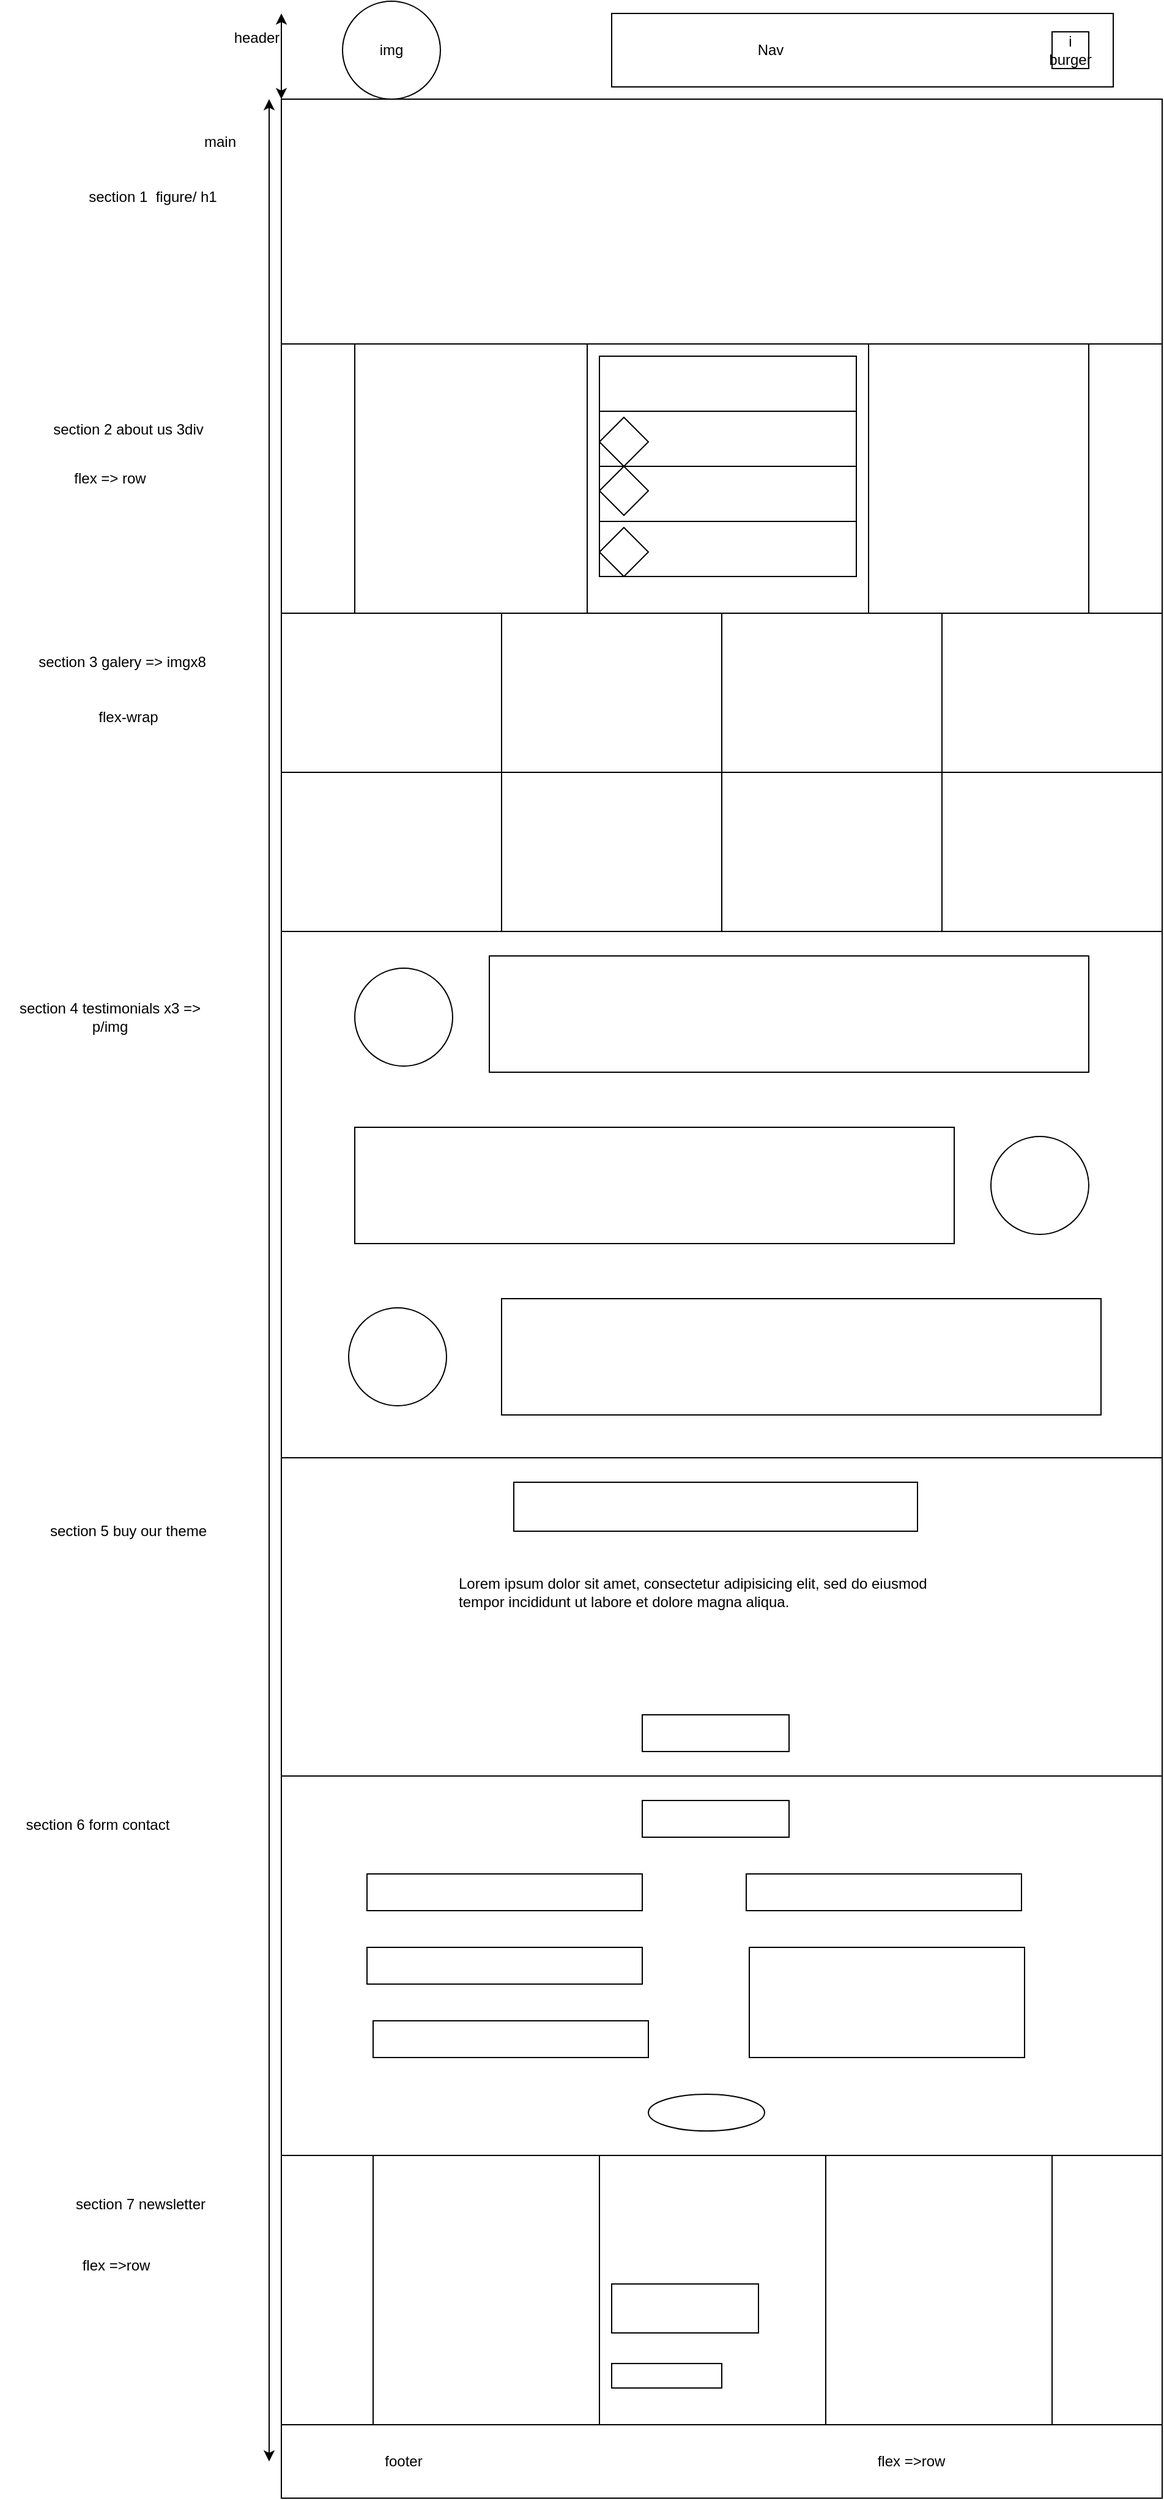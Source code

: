 <mxfile version="14.4.2" type="github">
  <diagram id="HpIUJ1Cj3pG0hHr_lTDw" name="Page-1">
    <mxGraphModel dx="2177" dy="804" grid="1" gridSize="10" guides="1" tooltips="1" connect="1" arrows="1" fold="1" page="1" pageScale="1" pageWidth="827" pageHeight="1169" math="0" shadow="0">
      <root>
        <mxCell id="0" />
        <mxCell id="1" parent="0" />
        <mxCell id="DkoMGTS4_m8foARR51V6-1" value="" style="rounded=0;whiteSpace=wrap;html=1;" vertex="1" parent="1">
          <mxGeometry x="320" y="10" width="410" height="60" as="geometry" />
        </mxCell>
        <mxCell id="DkoMGTS4_m8foARR51V6-2" value="Nav" style="text;html=1;strokeColor=none;fillColor=none;align=center;verticalAlign=middle;whiteSpace=wrap;rounded=0;" vertex="1" parent="1">
          <mxGeometry x="400" y="30" width="100" height="20" as="geometry" />
        </mxCell>
        <mxCell id="DkoMGTS4_m8foARR51V6-4" value="img" style="ellipse;whiteSpace=wrap;html=1;aspect=fixed;" vertex="1" parent="1">
          <mxGeometry x="100" width="80" height="80" as="geometry" />
        </mxCell>
        <mxCell id="DkoMGTS4_m8foARR51V6-5" value="" style="rounded=0;whiteSpace=wrap;html=1;" vertex="1" parent="1">
          <mxGeometry x="50" y="80" width="720" height="200" as="geometry" />
        </mxCell>
        <mxCell id="DkoMGTS4_m8foARR51V6-6" value="section 1&amp;nbsp; figure/ h1" style="text;html=1;strokeColor=none;fillColor=none;align=center;verticalAlign=middle;whiteSpace=wrap;rounded=0;" vertex="1" parent="1">
          <mxGeometry x="-140" y="150" width="170" height="20" as="geometry" />
        </mxCell>
        <mxCell id="DkoMGTS4_m8foARR51V6-7" value="" style="rounded=0;whiteSpace=wrap;html=1;" vertex="1" parent="1">
          <mxGeometry x="50" y="280" width="720" height="220" as="geometry" />
        </mxCell>
        <mxCell id="DkoMGTS4_m8foARR51V6-8" value="" style="rounded=0;whiteSpace=wrap;html=1;" vertex="1" parent="1">
          <mxGeometry x="50" y="500" width="720" height="260" as="geometry" />
        </mxCell>
        <mxCell id="DkoMGTS4_m8foARR51V6-9" value="section 3 galery =&amp;gt; imgx8" style="text;html=1;strokeColor=none;fillColor=none;align=center;verticalAlign=middle;whiteSpace=wrap;rounded=0;" vertex="1" parent="1">
          <mxGeometry x="-160" y="530" width="160" height="20" as="geometry" />
        </mxCell>
        <mxCell id="DkoMGTS4_m8foARR51V6-10" value="section 2 about us 3div" style="text;html=1;strokeColor=none;fillColor=none;align=center;verticalAlign=middle;whiteSpace=wrap;rounded=0;" vertex="1" parent="1">
          <mxGeometry x="-180" y="340" width="210" height="20" as="geometry" />
        </mxCell>
        <mxCell id="DkoMGTS4_m8foARR51V6-11" value="" style="rounded=0;whiteSpace=wrap;html=1;" vertex="1" parent="1">
          <mxGeometry x="50" y="760" width="720" height="430" as="geometry" />
        </mxCell>
        <mxCell id="DkoMGTS4_m8foARR51V6-12" value="section 4 testimonials x3 =&amp;gt; p/img" style="text;html=1;strokeColor=none;fillColor=none;align=center;verticalAlign=middle;whiteSpace=wrap;rounded=0;" vertex="1" parent="1">
          <mxGeometry x="-180" y="820" width="180" height="20" as="geometry" />
        </mxCell>
        <mxCell id="DkoMGTS4_m8foARR51V6-13" value="" style="rounded=0;whiteSpace=wrap;html=1;" vertex="1" parent="1">
          <mxGeometry x="50" y="1190" width="720" height="260" as="geometry" />
        </mxCell>
        <mxCell id="DkoMGTS4_m8foARR51V6-14" value="&lt;div&gt;section 5 buy our theme&lt;/div&gt;" style="text;html=1;strokeColor=none;fillColor=none;align=center;verticalAlign=middle;whiteSpace=wrap;rounded=0;" vertex="1" parent="1">
          <mxGeometry x="-150" y="1240" width="150" height="20" as="geometry" />
        </mxCell>
        <mxCell id="DkoMGTS4_m8foARR51V6-15" value="" style="rounded=0;whiteSpace=wrap;html=1;" vertex="1" parent="1">
          <mxGeometry x="50" y="1450" width="720" height="310" as="geometry" />
        </mxCell>
        <mxCell id="DkoMGTS4_m8foARR51V6-16" value="section 6 form contact" style="text;html=1;strokeColor=none;fillColor=none;align=center;verticalAlign=middle;whiteSpace=wrap;rounded=0;" vertex="1" parent="1">
          <mxGeometry x="-180" y="1480" width="160" height="20" as="geometry" />
        </mxCell>
        <mxCell id="DkoMGTS4_m8foARR51V6-17" value="" style="rounded=0;whiteSpace=wrap;html=1;" vertex="1" parent="1">
          <mxGeometry x="50" y="1760" width="720" height="220" as="geometry" />
        </mxCell>
        <mxCell id="DkoMGTS4_m8foARR51V6-18" value="section 7 newsletter" style="text;html=1;strokeColor=none;fillColor=none;align=center;verticalAlign=middle;whiteSpace=wrap;rounded=0;" vertex="1" parent="1">
          <mxGeometry x="-130" y="1790" width="130" height="20" as="geometry" />
        </mxCell>
        <mxCell id="DkoMGTS4_m8foARR51V6-88" value="" style="edgeStyle=orthogonalEdgeStyle;rounded=0;orthogonalLoop=1;jettySize=auto;html=1;" edge="1" parent="1" source="DkoMGTS4_m8foARR51V6-19" target="DkoMGTS4_m8foARR51V6-86">
          <mxGeometry relative="1" as="geometry" />
        </mxCell>
        <mxCell id="DkoMGTS4_m8foARR51V6-19" value="" style="rounded=0;whiteSpace=wrap;html=1;" vertex="1" parent="1">
          <mxGeometry x="50" y="1980" width="720" height="60" as="geometry" />
        </mxCell>
        <mxCell id="DkoMGTS4_m8foARR51V6-20" value="footer " style="text;html=1;strokeColor=none;fillColor=none;align=center;verticalAlign=middle;whiteSpace=wrap;rounded=0;" vertex="1" parent="1">
          <mxGeometry x="75" y="2000" width="150" height="20" as="geometry" />
        </mxCell>
        <mxCell id="DkoMGTS4_m8foARR51V6-21" value="header" style="text;html=1;strokeColor=none;fillColor=none;align=center;verticalAlign=middle;whiteSpace=wrap;rounded=0;" vertex="1" parent="1">
          <mxGeometry x="10" y="20" width="40" height="20" as="geometry" />
        </mxCell>
        <mxCell id="DkoMGTS4_m8foARR51V6-23" value="" style="endArrow=classic;startArrow=classic;html=1;exitX=0;exitY=0;exitDx=0;exitDy=0;" edge="1" parent="1" source="DkoMGTS4_m8foARR51V6-5">
          <mxGeometry width="50" height="50" relative="1" as="geometry">
            <mxPoint x="390" y="240" as="sourcePoint" />
            <mxPoint x="50" y="10" as="targetPoint" />
          </mxGeometry>
        </mxCell>
        <mxCell id="DkoMGTS4_m8foARR51V6-24" value="" style="endArrow=classic;startArrow=classic;html=1;" edge="1" parent="1">
          <mxGeometry width="50" height="50" relative="1" as="geometry">
            <mxPoint x="40" y="2010" as="sourcePoint" />
            <mxPoint x="40" y="80" as="targetPoint" />
          </mxGeometry>
        </mxCell>
        <mxCell id="DkoMGTS4_m8foARR51V6-27" value="main" style="text;html=1;strokeColor=none;fillColor=none;align=center;verticalAlign=middle;whiteSpace=wrap;rounded=0;" vertex="1" parent="1">
          <mxGeometry x="-20" y="100" width="40" height="30" as="geometry" />
        </mxCell>
        <mxCell id="DkoMGTS4_m8foARR51V6-28" value="i&lt;br&gt;burger" style="whiteSpace=wrap;html=1;aspect=fixed;" vertex="1" parent="1">
          <mxGeometry x="680" y="25" width="30" height="30" as="geometry" />
        </mxCell>
        <mxCell id="DkoMGTS4_m8foARR51V6-29" value="&lt;div&gt;flex-wrap&lt;/div&gt;" style="text;html=1;strokeColor=none;fillColor=none;align=center;verticalAlign=middle;whiteSpace=wrap;rounded=0;" vertex="1" parent="1">
          <mxGeometry x="-145" y="575" width="140" height="20" as="geometry" />
        </mxCell>
        <mxCell id="DkoMGTS4_m8foARR51V6-30" value="flex =&amp;gt; row" style="text;html=1;strokeColor=none;fillColor=none;align=center;verticalAlign=middle;whiteSpace=wrap;rounded=0;" vertex="1" parent="1">
          <mxGeometry x="-140" y="380" width="100" height="20" as="geometry" />
        </mxCell>
        <mxCell id="DkoMGTS4_m8foARR51V6-32" value="flex =&amp;gt;row" style="text;html=1;strokeColor=none;fillColor=none;align=center;verticalAlign=middle;whiteSpace=wrap;rounded=0;" vertex="1" parent="1">
          <mxGeometry x="-170" y="1840" width="170" height="20" as="geometry" />
        </mxCell>
        <mxCell id="DkoMGTS4_m8foARR51V6-33" value="flex =&amp;gt;row" style="text;html=1;strokeColor=none;fillColor=none;align=center;verticalAlign=middle;whiteSpace=wrap;rounded=0;" vertex="1" parent="1">
          <mxGeometry x="480" y="2000" width="170" height="20" as="geometry" />
        </mxCell>
        <mxCell id="DkoMGTS4_m8foARR51V6-38" value="" style="rounded=0;whiteSpace=wrap;html=1;" vertex="1" parent="1">
          <mxGeometry x="300" y="280" width="230" height="220" as="geometry" />
        </mxCell>
        <mxCell id="DkoMGTS4_m8foARR51V6-40" value="" style="rounded=0;whiteSpace=wrap;html=1;" vertex="1" parent="1">
          <mxGeometry x="110" y="280" width="190" height="220" as="geometry" />
        </mxCell>
        <mxCell id="DkoMGTS4_m8foARR51V6-41" value="" style="rounded=0;whiteSpace=wrap;html=1;" vertex="1" parent="1">
          <mxGeometry x="530" y="280" width="180" height="220" as="geometry" />
        </mxCell>
        <mxCell id="DkoMGTS4_m8foARR51V6-42" value="" style="rounded=0;whiteSpace=wrap;html=1;" vertex="1" parent="1">
          <mxGeometry x="310" y="290" width="210" height="180" as="geometry" />
        </mxCell>
        <mxCell id="DkoMGTS4_m8foARR51V6-44" value="" style="endArrow=none;html=1;entryX=1;entryY=0.25;entryDx=0;entryDy=0;exitX=0;exitY=0.25;exitDx=0;exitDy=0;" edge="1" parent="1" source="DkoMGTS4_m8foARR51V6-42" target="DkoMGTS4_m8foARR51V6-42">
          <mxGeometry width="50" height="50" relative="1" as="geometry">
            <mxPoint x="390" y="440" as="sourcePoint" />
            <mxPoint x="440" y="390" as="targetPoint" />
          </mxGeometry>
        </mxCell>
        <mxCell id="DkoMGTS4_m8foARR51V6-45" value="" style="endArrow=none;html=1;entryX=1;entryY=0.5;entryDx=0;entryDy=0;exitX=0;exitY=0.5;exitDx=0;exitDy=0;" edge="1" parent="1" source="DkoMGTS4_m8foARR51V6-42" target="DkoMGTS4_m8foARR51V6-42">
          <mxGeometry width="50" height="50" relative="1" as="geometry">
            <mxPoint x="390" y="440" as="sourcePoint" />
            <mxPoint x="440" y="390" as="targetPoint" />
          </mxGeometry>
        </mxCell>
        <mxCell id="DkoMGTS4_m8foARR51V6-46" value="" style="endArrow=none;html=1;exitX=0;exitY=0.75;exitDx=0;exitDy=0;entryX=1;entryY=0.75;entryDx=0;entryDy=0;" edge="1" parent="1" source="DkoMGTS4_m8foARR51V6-42" target="DkoMGTS4_m8foARR51V6-42">
          <mxGeometry width="50" height="50" relative="1" as="geometry">
            <mxPoint x="390" y="440" as="sourcePoint" />
            <mxPoint x="440" y="390" as="targetPoint" />
          </mxGeometry>
        </mxCell>
        <mxCell id="DkoMGTS4_m8foARR51V6-47" value="" style="rhombus;whiteSpace=wrap;html=1;" vertex="1" parent="1">
          <mxGeometry x="310" y="340" width="40" height="40" as="geometry" />
        </mxCell>
        <mxCell id="DkoMGTS4_m8foARR51V6-48" value="" style="rhombus;whiteSpace=wrap;html=1;" vertex="1" parent="1">
          <mxGeometry x="310" y="380" width="40" height="40" as="geometry" />
        </mxCell>
        <mxCell id="DkoMGTS4_m8foARR51V6-49" value="" style="rhombus;whiteSpace=wrap;html=1;" vertex="1" parent="1">
          <mxGeometry x="310" y="430" width="40" height="40" as="geometry" />
        </mxCell>
        <mxCell id="DkoMGTS4_m8foARR51V6-54" value="" style="rounded=0;whiteSpace=wrap;html=1;" vertex="1" parent="1">
          <mxGeometry x="50" y="500" width="180" height="130" as="geometry" />
        </mxCell>
        <mxCell id="DkoMGTS4_m8foARR51V6-55" value="" style="rounded=0;whiteSpace=wrap;html=1;" vertex="1" parent="1">
          <mxGeometry x="230" y="500" width="180" height="130" as="geometry" />
        </mxCell>
        <mxCell id="DkoMGTS4_m8foARR51V6-56" value="" style="rounded=0;whiteSpace=wrap;html=1;" vertex="1" parent="1">
          <mxGeometry x="410" y="500" width="180" height="130" as="geometry" />
        </mxCell>
        <mxCell id="DkoMGTS4_m8foARR51V6-57" value="" style="rounded=0;whiteSpace=wrap;html=1;" vertex="1" parent="1">
          <mxGeometry x="590" y="500" width="180" height="130" as="geometry" />
        </mxCell>
        <mxCell id="DkoMGTS4_m8foARR51V6-58" value="" style="rounded=0;whiteSpace=wrap;html=1;" vertex="1" parent="1">
          <mxGeometry x="590" y="630" width="180" height="130" as="geometry" />
        </mxCell>
        <mxCell id="DkoMGTS4_m8foARR51V6-59" value="" style="rounded=0;whiteSpace=wrap;html=1;" vertex="1" parent="1">
          <mxGeometry x="410" y="630" width="180" height="130" as="geometry" />
        </mxCell>
        <mxCell id="DkoMGTS4_m8foARR51V6-60" value="" style="rounded=0;whiteSpace=wrap;html=1;" vertex="1" parent="1">
          <mxGeometry x="230" y="630" width="180" height="130" as="geometry" />
        </mxCell>
        <mxCell id="DkoMGTS4_m8foARR51V6-61" value="" style="rounded=0;whiteSpace=wrap;html=1;" vertex="1" parent="1">
          <mxGeometry x="50" y="630" width="180" height="130" as="geometry" />
        </mxCell>
        <mxCell id="DkoMGTS4_m8foARR51V6-62" value="" style="ellipse;whiteSpace=wrap;html=1;aspect=fixed;" vertex="1" parent="1">
          <mxGeometry x="110" y="790" width="80" height="80" as="geometry" />
        </mxCell>
        <mxCell id="DkoMGTS4_m8foARR51V6-63" value="" style="rounded=0;whiteSpace=wrap;html=1;" vertex="1" parent="1">
          <mxGeometry x="220" y="780" width="490" height="95" as="geometry" />
        </mxCell>
        <mxCell id="DkoMGTS4_m8foARR51V6-64" value="" style="rounded=0;whiteSpace=wrap;html=1;" vertex="1" parent="1">
          <mxGeometry x="110" y="920" width="490" height="95" as="geometry" />
        </mxCell>
        <mxCell id="DkoMGTS4_m8foARR51V6-65" value="" style="ellipse;whiteSpace=wrap;html=1;aspect=fixed;" vertex="1" parent="1">
          <mxGeometry x="630" y="927.5" width="80" height="80" as="geometry" />
        </mxCell>
        <mxCell id="DkoMGTS4_m8foARR51V6-66" value="" style="rounded=0;whiteSpace=wrap;html=1;" vertex="1" parent="1">
          <mxGeometry x="230" y="1060" width="490" height="95" as="geometry" />
        </mxCell>
        <mxCell id="DkoMGTS4_m8foARR51V6-67" value="" style="ellipse;whiteSpace=wrap;html=1;aspect=fixed;" vertex="1" parent="1">
          <mxGeometry x="105" y="1067.5" width="80" height="80" as="geometry" />
        </mxCell>
        <mxCell id="DkoMGTS4_m8foARR51V6-68" value="" style="rounded=0;whiteSpace=wrap;html=1;" vertex="1" parent="1">
          <mxGeometry x="240" y="1210" width="330" height="40" as="geometry" />
        </mxCell>
        <mxCell id="DkoMGTS4_m8foARR51V6-69" value="&lt;br&gt;&lt;p&gt;Lorem ipsum dolor sit amet, consectetur adipisicing elit, sed do eiusmod tempor incididunt ut labore et dolore magna aliqua.&lt;/p&gt;" style="text;html=1;strokeColor=none;fillColor=none;spacing=5;spacingTop=-20;whiteSpace=wrap;overflow=hidden;rounded=0;" vertex="1" parent="1">
          <mxGeometry x="190" y="1270" width="430" height="100" as="geometry" />
        </mxCell>
        <mxCell id="DkoMGTS4_m8foARR51V6-71" value="" style="rounded=0;whiteSpace=wrap;html=1;" vertex="1" parent="1">
          <mxGeometry x="345" y="1400" width="120" height="30" as="geometry" />
        </mxCell>
        <mxCell id="DkoMGTS4_m8foARR51V6-72" value="" style="rounded=0;whiteSpace=wrap;html=1;" vertex="1" parent="1">
          <mxGeometry x="345" y="1470" width="120" height="30" as="geometry" />
        </mxCell>
        <mxCell id="DkoMGTS4_m8foARR51V6-73" value="" style="rounded=0;whiteSpace=wrap;html=1;" vertex="1" parent="1">
          <mxGeometry x="120" y="1530" width="225" height="30" as="geometry" />
        </mxCell>
        <mxCell id="DkoMGTS4_m8foARR51V6-74" value="" style="rounded=0;whiteSpace=wrap;html=1;" vertex="1" parent="1">
          <mxGeometry x="120" y="1590" width="225" height="30" as="geometry" />
        </mxCell>
        <mxCell id="DkoMGTS4_m8foARR51V6-75" value="" style="rounded=0;whiteSpace=wrap;html=1;" vertex="1" parent="1">
          <mxGeometry x="125" y="1650" width="225" height="30" as="geometry" />
        </mxCell>
        <mxCell id="DkoMGTS4_m8foARR51V6-76" value="" style="rounded=0;whiteSpace=wrap;html=1;" vertex="1" parent="1">
          <mxGeometry x="430" y="1530" width="225" height="30" as="geometry" />
        </mxCell>
        <mxCell id="DkoMGTS4_m8foARR51V6-77" value="" style="rounded=0;whiteSpace=wrap;html=1;" vertex="1" parent="1">
          <mxGeometry x="432.5" y="1590" width="225" height="90" as="geometry" />
        </mxCell>
        <mxCell id="DkoMGTS4_m8foARR51V6-78" style="edgeStyle=orthogonalEdgeStyle;rounded=0;orthogonalLoop=1;jettySize=auto;html=1;exitX=0.5;exitY=1;exitDx=0;exitDy=0;" edge="1" parent="1" source="DkoMGTS4_m8foARR51V6-32" target="DkoMGTS4_m8foARR51V6-32">
          <mxGeometry relative="1" as="geometry" />
        </mxCell>
        <mxCell id="DkoMGTS4_m8foARR51V6-79" value="" style="ellipse;whiteSpace=wrap;html=1;" vertex="1" parent="1">
          <mxGeometry x="350" y="1710" width="95" height="30" as="geometry" />
        </mxCell>
        <mxCell id="DkoMGTS4_m8foARR51V6-80" value="" style="rounded=0;whiteSpace=wrap;html=1;" vertex="1" parent="1">
          <mxGeometry x="125" y="1760" width="185" height="220" as="geometry" />
        </mxCell>
        <mxCell id="DkoMGTS4_m8foARR51V6-83" value="" style="rounded=0;whiteSpace=wrap;html=1;" vertex="1" parent="1">
          <mxGeometry x="310" y="1760" width="185" height="220" as="geometry" />
        </mxCell>
        <mxCell id="DkoMGTS4_m8foARR51V6-84" value="" style="rounded=0;whiteSpace=wrap;html=1;" vertex="1" parent="1">
          <mxGeometry x="495" y="1760" width="185" height="220" as="geometry" />
        </mxCell>
        <mxCell id="DkoMGTS4_m8foARR51V6-85" value="" style="rounded=0;whiteSpace=wrap;html=1;" vertex="1" parent="1">
          <mxGeometry x="320" y="1930" width="90" height="20" as="geometry" />
        </mxCell>
        <mxCell id="DkoMGTS4_m8foARR51V6-86" value="" style="rounded=0;whiteSpace=wrap;html=1;" vertex="1" parent="1">
          <mxGeometry x="320" y="1865" width="120" height="40" as="geometry" />
        </mxCell>
        <mxCell id="DkoMGTS4_m8foARR51V6-87" style="edgeStyle=orthogonalEdgeStyle;rounded=0;orthogonalLoop=1;jettySize=auto;html=1;exitX=0.5;exitY=1;exitDx=0;exitDy=0;" edge="1" parent="1" source="DkoMGTS4_m8foARR51V6-83" target="DkoMGTS4_m8foARR51V6-83">
          <mxGeometry relative="1" as="geometry" />
        </mxCell>
      </root>
    </mxGraphModel>
  </diagram>
</mxfile>
